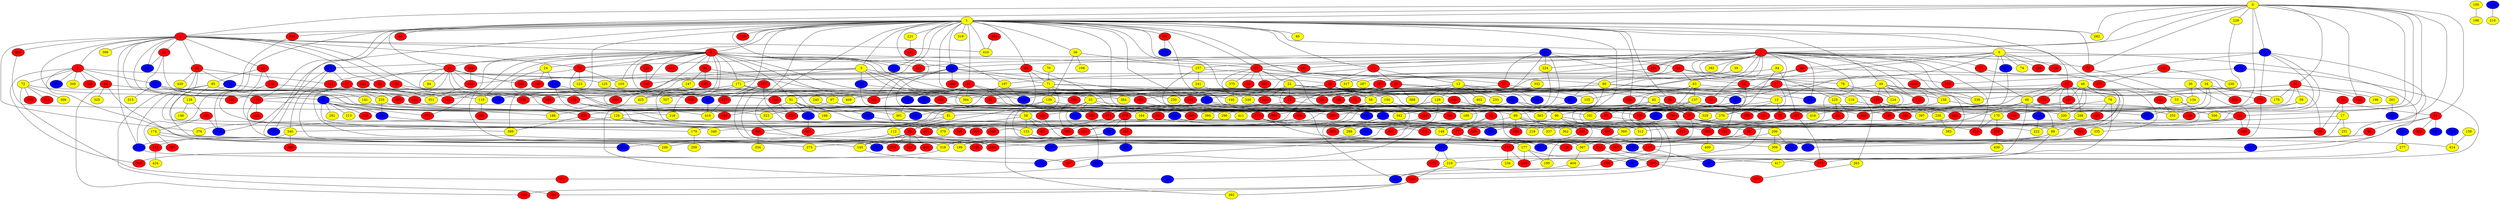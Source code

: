 graph {
0 [style = filled fillcolor = yellow];
1 [style = filled fillcolor = yellow];
2 [style = filled fillcolor = red];
3 [style = filled fillcolor = yellow];
4 [style = filled fillcolor = blue];
5 [style = filled fillcolor = blue];
6 [style = filled fillcolor = yellow];
7 [style = filled fillcolor = red];
8 [style = filled fillcolor = red];
9 [style = filled fillcolor = red];
10 [style = filled fillcolor = red];
11 [style = filled fillcolor = red];
12 [style = filled fillcolor = yellow];
13 [style = filled fillcolor = yellow];
14 [style = filled fillcolor = blue];
15 [style = filled fillcolor = red];
16 [style = filled fillcolor = red];
17 [style = filled fillcolor = yellow];
18 [style = filled fillcolor = blue];
19 [style = filled fillcolor = blue];
20 [style = filled fillcolor = red];
21 [style = filled fillcolor = red];
22 [style = filled fillcolor = yellow];
23 [style = filled fillcolor = red];
24 [style = filled fillcolor = yellow];
25 [style = filled fillcolor = red];
26 [style = filled fillcolor = red];
27 [style = filled fillcolor = red];
28 [style = filled fillcolor = red];
29 [style = filled fillcolor = red];
30 [style = filled fillcolor = yellow];
31 [style = filled fillcolor = red];
32 [style = filled fillcolor = red];
33 [style = filled fillcolor = yellow];
34 [style = filled fillcolor = yellow];
35 [style = filled fillcolor = red];
36 [style = filled fillcolor = yellow];
37 [style = filled fillcolor = red];
38 [style = filled fillcolor = red];
39 [style = filled fillcolor = yellow];
40 [style = filled fillcolor = yellow];
41 [style = filled fillcolor = blue];
42 [style = filled fillcolor = red];
43 [style = filled fillcolor = blue];
44 [style = filled fillcolor = blue];
45 [style = filled fillcolor = yellow];
46 [style = filled fillcolor = red];
47 [style = filled fillcolor = red];
48 [style = filled fillcolor = yellow];
49 [style = filled fillcolor = yellow];
50 [style = filled fillcolor = red];
51 [style = filled fillcolor = red];
52 [style = filled fillcolor = red];
53 [style = filled fillcolor = yellow];
54 [style = filled fillcolor = blue];
55 [style = filled fillcolor = red];
56 [style = filled fillcolor = yellow];
57 [style = filled fillcolor = red];
58 [style = filled fillcolor = yellow];
59 [style = filled fillcolor = yellow];
60 [style = filled fillcolor = yellow];
61 [style = filled fillcolor = red];
62 [style = filled fillcolor = red];
63 [style = filled fillcolor = yellow];
64 [style = filled fillcolor = red];
65 [style = filled fillcolor = red];
66 [style = filled fillcolor = red];
67 [style = filled fillcolor = blue];
68 [style = filled fillcolor = red];
69 [style = filled fillcolor = yellow];
70 [style = filled fillcolor = yellow];
71 [style = filled fillcolor = yellow];
72 [style = filled fillcolor = yellow];
73 [style = filled fillcolor = red];
74 [style = filled fillcolor = yellow];
75 [style = filled fillcolor = red];
76 [style = filled fillcolor = yellow];
77 [style = filled fillcolor = red];
78 [style = filled fillcolor = yellow];
79 [style = filled fillcolor = red];
80 [style = filled fillcolor = red];
81 [style = filled fillcolor = yellow];
82 [style = filled fillcolor = blue];
83 [style = filled fillcolor = red];
84 [style = filled fillcolor = yellow];
85 [style = filled fillcolor = yellow];
86 [style = filled fillcolor = red];
87 [style = filled fillcolor = red];
88 [style = filled fillcolor = blue];
89 [style = filled fillcolor = red];
90 [style = filled fillcolor = yellow];
91 [style = filled fillcolor = yellow];
92 [style = filled fillcolor = red];
93 [style = filled fillcolor = red];
94 [style = filled fillcolor = yellow];
95 [style = filled fillcolor = red];
96 [style = filled fillcolor = yellow];
97 [style = filled fillcolor = yellow];
98 [style = filled fillcolor = yellow];
99 [style = filled fillcolor = red];
100 [style = filled fillcolor = yellow];
101 [style = filled fillcolor = blue];
102 [style = filled fillcolor = red];
103 [style = filled fillcolor = yellow];
104 [style = filled fillcolor = red];
105 [style = filled fillcolor = red];
106 [style = filled fillcolor = yellow];
107 [style = filled fillcolor = red];
108 [style = filled fillcolor = red];
109 [style = filled fillcolor = red];
110 [style = filled fillcolor = yellow];
111 [style = filled fillcolor = red];
112 [style = filled fillcolor = yellow];
113 [style = filled fillcolor = blue];
114 [style = filled fillcolor = blue];
115 [style = filled fillcolor = red];
116 [style = filled fillcolor = red];
117 [style = filled fillcolor = red];
118 [style = filled fillcolor = red];
119 [style = filled fillcolor = yellow];
120 [style = filled fillcolor = red];
121 [style = filled fillcolor = blue];
122 [style = filled fillcolor = blue];
123 [style = filled fillcolor = yellow];
124 [style = filled fillcolor = yellow];
125 [style = filled fillcolor = yellow];
126 [style = filled fillcolor = yellow];
127 [style = filled fillcolor = blue];
128 [style = filled fillcolor = yellow];
129 [style = filled fillcolor = yellow];
130 [style = filled fillcolor = red];
131 [style = filled fillcolor = red];
132 [style = filled fillcolor = red];
133 [style = filled fillcolor = yellow];
134 [style = filled fillcolor = yellow];
135 [style = filled fillcolor = red];
136 [style = filled fillcolor = red];
137 [style = filled fillcolor = yellow];
138 [style = filled fillcolor = red];
139 [style = filled fillcolor = yellow];
140 [style = filled fillcolor = yellow];
141 [style = filled fillcolor = yellow];
142 [style = filled fillcolor = red];
143 [style = filled fillcolor = blue];
144 [style = filled fillcolor = red];
145 [style = filled fillcolor = yellow];
146 [style = filled fillcolor = yellow];
147 [style = filled fillcolor = yellow];
148 [style = filled fillcolor = yellow];
149 [style = filled fillcolor = red];
150 [style = filled fillcolor = yellow];
151 [style = filled fillcolor = red];
152 [style = filled fillcolor = red];
153 [style = filled fillcolor = red];
154 [style = filled fillcolor = blue];
155 [style = filled fillcolor = yellow];
156 [style = filled fillcolor = red];
157 [style = filled fillcolor = yellow];
158 [style = filled fillcolor = yellow];
159 [style = filled fillcolor = yellow];
160 [style = filled fillcolor = blue];
161 [style = filled fillcolor = red];
162 [style = filled fillcolor = red];
163 [style = filled fillcolor = red];
164 [style = filled fillcolor = yellow];
165 [style = filled fillcolor = red];
166 [style = filled fillcolor = yellow];
167 [style = filled fillcolor = red];
168 [style = filled fillcolor = red];
169 [style = filled fillcolor = blue];
170 [style = filled fillcolor = yellow];
171 [style = filled fillcolor = yellow];
172 [style = filled fillcolor = blue];
173 [style = filled fillcolor = red];
174 [style = filled fillcolor = yellow];
175 [style = filled fillcolor = red];
176 [style = filled fillcolor = yellow];
177 [style = filled fillcolor = yellow];
178 [style = filled fillcolor = red];
179 [style = filled fillcolor = yellow];
180 [style = filled fillcolor = yellow];
181 [style = filled fillcolor = blue];
182 [style = filled fillcolor = blue];
183 [style = filled fillcolor = red];
184 [style = filled fillcolor = red];
185 [style = filled fillcolor = red];
186 [style = filled fillcolor = red];
187 [style = filled fillcolor = blue];
188 [style = filled fillcolor = yellow];
189 [style = filled fillcolor = red];
190 [style = filled fillcolor = red];
191 [style = filled fillcolor = red];
192 [style = filled fillcolor = blue];
193 [style = filled fillcolor = blue];
194 [style = filled fillcolor = red];
195 [style = filled fillcolor = yellow];
196 [style = filled fillcolor = yellow];
197 [style = filled fillcolor = yellow];
198 [style = filled fillcolor = yellow];
199 [style = filled fillcolor = yellow];
200 [style = filled fillcolor = yellow];
201 [style = filled fillcolor = red];
202 [style = filled fillcolor = blue];
203 [style = filled fillcolor = red];
204 [style = filled fillcolor = blue];
205 [style = filled fillcolor = red];
206 [style = filled fillcolor = yellow];
207 [style = filled fillcolor = red];
208 [style = filled fillcolor = blue];
209 [style = filled fillcolor = yellow];
210 [style = filled fillcolor = yellow];
211 [style = filled fillcolor = red];
212 [style = filled fillcolor = red];
213 [style = filled fillcolor = yellow];
214 [style = filled fillcolor = red];
215 [style = filled fillcolor = blue];
216 [style = filled fillcolor = yellow];
217 [style = filled fillcolor = red];
218 [style = filled fillcolor = yellow];
219 [style = filled fillcolor = yellow];
220 [style = filled fillcolor = red];
221 [style = filled fillcolor = yellow];
222 [style = filled fillcolor = yellow];
223 [style = filled fillcolor = red];
224 [style = filled fillcolor = yellow];
225 [style = filled fillcolor = yellow];
226 [style = filled fillcolor = red];
227 [style = filled fillcolor = blue];
228 [style = filled fillcolor = yellow];
229 [style = filled fillcolor = red];
230 [style = filled fillcolor = yellow];
231 [style = filled fillcolor = yellow];
232 [style = filled fillcolor = red];
233 [style = filled fillcolor = yellow];
234 [style = filled fillcolor = yellow];
235 [style = filled fillcolor = yellow];
236 [style = filled fillcolor = yellow];
237 [style = filled fillcolor = red];
238 [style = filled fillcolor = red];
239 [style = filled fillcolor = red];
240 [style = filled fillcolor = yellow];
241 [style = filled fillcolor = yellow];
242 [style = filled fillcolor = blue];
243 [style = filled fillcolor = red];
244 [style = filled fillcolor = red];
245 [style = filled fillcolor = blue];
246 [style = filled fillcolor = yellow];
247 [style = filled fillcolor = red];
248 [style = filled fillcolor = red];
249 [style = filled fillcolor = red];
250 [style = filled fillcolor = blue];
251 [style = filled fillcolor = red];
252 [style = filled fillcolor = red];
253 [style = filled fillcolor = red];
254 [style = filled fillcolor = red];
255 [style = filled fillcolor = yellow];
256 [style = filled fillcolor = red];
257 [style = filled fillcolor = red];
258 [style = filled fillcolor = red];
259 [style = filled fillcolor = yellow];
260 [style = filled fillcolor = red];
261 [style = filled fillcolor = yellow];
262 [style = filled fillcolor = blue];
263 [style = filled fillcolor = yellow];
264 [style = filled fillcolor = red];
265 [style = filled fillcolor = red];
266 [style = filled fillcolor = blue];
267 [style = filled fillcolor = red];
268 [style = filled fillcolor = red];
269 [style = filled fillcolor = red];
270 [style = filled fillcolor = blue];
271 [style = filled fillcolor = red];
272 [style = filled fillcolor = blue];
273 [style = filled fillcolor = yellow];
274 [style = filled fillcolor = red];
275 [style = filled fillcolor = red];
276 [style = filled fillcolor = yellow];
277 [style = filled fillcolor = yellow];
278 [style = filled fillcolor = blue];
279 [style = filled fillcolor = blue];
280 [style = filled fillcolor = red];
281 [style = filled fillcolor = red];
282 [style = filled fillcolor = yellow];
283 [style = filled fillcolor = red];
284 [style = filled fillcolor = red];
285 [style = filled fillcolor = blue];
286 [style = filled fillcolor = blue];
287 [style = filled fillcolor = yellow];
288 [style = filled fillcolor = yellow];
289 [style = filled fillcolor = red];
290 [style = filled fillcolor = red];
291 [style = filled fillcolor = yellow];
292 [style = filled fillcolor = blue];
293 [style = filled fillcolor = red];
294 [style = filled fillcolor = red];
295 [style = filled fillcolor = red];
296 [style = filled fillcolor = yellow];
297 [style = filled fillcolor = red];
298 [style = filled fillcolor = yellow];
299 [style = filled fillcolor = blue];
300 [style = filled fillcolor = yellow];
301 [style = filled fillcolor = blue];
302 [style = filled fillcolor = blue];
303 [style = filled fillcolor = red];
304 [style = filled fillcolor = blue];
305 [style = filled fillcolor = blue];
306 [style = filled fillcolor = red];
307 [style = filled fillcolor = blue];
308 [style = filled fillcolor = red];
309 [style = filled fillcolor = yellow];
310 [style = filled fillcolor = red];
311 [style = filled fillcolor = red];
312 [style = filled fillcolor = yellow];
313 [style = filled fillcolor = blue];
314 [style = filled fillcolor = red];
315 [style = filled fillcolor = yellow];
316 [style = filled fillcolor = red];
317 [style = filled fillcolor = yellow];
318 [style = filled fillcolor = yellow];
319 [style = filled fillcolor = yellow];
320 [style = filled fillcolor = yellow];
321 [style = filled fillcolor = red];
322 [style = filled fillcolor = blue];
323 [style = filled fillcolor = yellow];
324 [style = filled fillcolor = red];
325 [style = filled fillcolor = red];
326 [style = filled fillcolor = red];
327 [style = filled fillcolor = red];
328 [style = filled fillcolor = red];
329 [style = filled fillcolor = yellow];
330 [style = filled fillcolor = red];
331 [style = filled fillcolor = yellow];
332 [style = filled fillcolor = yellow];
333 [style = filled fillcolor = red];
334 [style = filled fillcolor = yellow];
335 [style = filled fillcolor = yellow];
336 [style = filled fillcolor = red];
337 [style = filled fillcolor = yellow];
338 [style = filled fillcolor = yellow];
339 [style = filled fillcolor = yellow];
340 [style = filled fillcolor = yellow];
341 [style = filled fillcolor = red];
342 [style = filled fillcolor = yellow];
343 [style = filled fillcolor = red];
344 [style = filled fillcolor = blue];
345 [style = filled fillcolor = blue];
346 [style = filled fillcolor = yellow];
347 [style = filled fillcolor = blue];
348 [style = filled fillcolor = red];
349 [style = filled fillcolor = red];
350 [style = filled fillcolor = red];
351 [style = filled fillcolor = yellow];
352 [style = filled fillcolor = red];
353 [style = filled fillcolor = red];
354 [style = filled fillcolor = red];
355 [style = filled fillcolor = red];
356 [style = filled fillcolor = yellow];
357 [style = filled fillcolor = yellow];
358 [style = filled fillcolor = blue];
359 [style = filled fillcolor = red];
360 [style = filled fillcolor = yellow];
361 [style = filled fillcolor = yellow];
362 [style = filled fillcolor = yellow];
363 [style = filled fillcolor = yellow];
364 [style = filled fillcolor = yellow];
365 [style = filled fillcolor = red];
366 [style = filled fillcolor = yellow];
367 [style = filled fillcolor = yellow];
368 [style = filled fillcolor = yellow];
369 [style = filled fillcolor = red];
370 [style = filled fillcolor = yellow];
371 [style = filled fillcolor = red];
372 [style = filled fillcolor = red];
373 [style = filled fillcolor = red];
374 [style = filled fillcolor = red];
375 [style = filled fillcolor = blue];
376 [style = filled fillcolor = yellow];
377 [style = filled fillcolor = red];
378 [style = filled fillcolor = red];
379 [style = filled fillcolor = yellow];
380 [style = filled fillcolor = red];
381 [style = filled fillcolor = red];
382 [style = filled fillcolor = yellow];
383 [style = filled fillcolor = yellow];
384 [style = filled fillcolor = yellow];
385 [style = filled fillcolor = blue];
386 [style = filled fillcolor = red];
387 [style = filled fillcolor = red];
388 [style = filled fillcolor = red];
389 [style = filled fillcolor = yellow];
390 [style = filled fillcolor = blue];
391 [style = filled fillcolor = red];
392 [style = filled fillcolor = yellow];
393 [style = filled fillcolor = red];
394 [style = filled fillcolor = yellow];
395 [style = filled fillcolor = red];
396 [style = filled fillcolor = yellow];
397 [style = filled fillcolor = yellow];
398 [style = filled fillcolor = red];
399 [style = filled fillcolor = red];
400 [style = filled fillcolor = yellow];
401 [style = filled fillcolor = red];
402 [style = filled fillcolor = yellow];
403 [style = filled fillcolor = red];
404 [style = filled fillcolor = yellow];
405 [style = filled fillcolor = red];
406 [style = filled fillcolor = red];
407 [style = filled fillcolor = blue];
408 [style = filled fillcolor = blue];
409 [style = filled fillcolor = yellow];
410 [style = filled fillcolor = yellow];
411 [style = filled fillcolor = yellow];
412 [style = filled fillcolor = red];
413 [style = filled fillcolor = red];
414 [style = filled fillcolor = yellow];
415 [style = filled fillcolor = red];
416 [style = filled fillcolor = yellow];
417 [style = filled fillcolor = yellow];
418 [style = filled fillcolor = red];
419 [style = filled fillcolor = yellow];
420 [style = filled fillcolor = red];
421 [style = filled fillcolor = red];
422 [style = filled fillcolor = red];
423 [style = filled fillcolor = red];
424 [style = filled fillcolor = yellow];
425 [style = filled fillcolor = yellow];
426 [style = filled fillcolor = red];
427 [style = filled fillcolor = blue];
428 [style = filled fillcolor = blue];
429 [style = filled fillcolor = yellow];
430 [style = filled fillcolor = yellow];
0 -- 7;
0 -- 5;
0 -- 2;
0 -- 1;
0 -- 10;
0 -- 31;
0 -- 54;
0 -- 61;
0 -- 73;
0 -- 133;
0 -- 161;
0 -- 220;
0 -- 228;
0 -- 282;
0 -- 294;
0 -- 341;
0 -- 385;
1 -- 2;
1 -- 3;
1 -- 4;
1 -- 7;
1 -- 9;
1 -- 11;
1 -- 14;
1 -- 15;
1 -- 19;
1 -- 25;
1 -- 28;
1 -- 29;
1 -- 36;
1 -- 38;
1 -- 40;
1 -- 49;
1 -- 52;
1 -- 53;
1 -- 65;
1 -- 66;
1 -- 73;
1 -- 93;
1 -- 99;
1 -- 103;
1 -- 104;
1 -- 117;
1 -- 153;
1 -- 173;
1 -- 182;
1 -- 197;
1 -- 199;
1 -- 216;
1 -- 217;
1 -- 221;
1 -- 239;
1 -- 246;
1 -- 269;
1 -- 282;
1 -- 304;
1 -- 306;
1 -- 314;
1 -- 319;
1 -- 381;
1 -- 391;
1 -- 410;
2 -- 4;
2 -- 8;
2 -- 9;
2 -- 21;
2 -- 32;
2 -- 42;
2 -- 79;
2 -- 95;
2 -- 101;
2 -- 108;
2 -- 173;
2 -- 262;
2 -- 284;
2 -- 325;
2 -- 376;
2 -- 390;
2 -- 396;
2 -- 410;
3 -- 33;
3 -- 41;
3 -- 142;
3 -- 171;
3 -- 187;
3 -- 317;
3 -- 330;
4 -- 58;
4 -- 188;
4 -- 213;
4 -- 250;
4 -- 258;
4 -- 291;
4 -- 372;
4 -- 389;
5 -- 14;
5 -- 82;
5 -- 168;
5 -- 175;
5 -- 283;
5 -- 387;
6 -- 13;
6 -- 15;
6 -- 20;
6 -- 74;
6 -- 227;
6 -- 289;
6 -- 299;
6 -- 307;
6 -- 336;
6 -- 394;
7 -- 11;
7 -- 26;
7 -- 27;
7 -- 35;
7 -- 60;
7 -- 73;
7 -- 79;
7 -- 87;
7 -- 115;
7 -- 140;
7 -- 155;
7 -- 157;
7 -- 224;
7 -- 225;
7 -- 264;
7 -- 279;
7 -- 287;
7 -- 294;
7 -- 338;
7 -- 381;
7 -- 382;
7 -- 383;
7 -- 403;
7 -- 409;
7 -- 418;
8 -- 64;
8 -- 67;
8 -- 72;
8 -- 125;
8 -- 272;
8 -- 274;
8 -- 300;
8 -- 326;
8 -- 369;
9 -- 10;
9 -- 14;
9 -- 15;
9 -- 18;
9 -- 19;
9 -- 24;
9 -- 56;
9 -- 79;
9 -- 80;
9 -- 83;
9 -- 91;
9 -- 92;
9 -- 119;
9 -- 136;
9 -- 171;
9 -- 223;
9 -- 256;
9 -- 273;
9 -- 310;
9 -- 364;
9 -- 372;
9 -- 391;
9 -- 415;
9 -- 425;
10 -- 26;
10 -- 51;
10 -- 94;
10 -- 118;
10 -- 132;
10 -- 244;
10 -- 269;
10 -- 309;
10 -- 330;
11 -- 12;
11 -- 25;
11 -- 26;
11 -- 184;
12 -- 13;
12 -- 41;
12 -- 47;
12 -- 88;
12 -- 129;
12 -- 211;
12 -- 233;
12 -- 242;
12 -- 402;
13 -- 69;
13 -- 75;
13 -- 276;
14 -- 71;
14 -- 81;
14 -- 191;
14 -- 259;
14 -- 401;
14 -- 406;
15 -- 22;
15 -- 23;
15 -- 50;
15 -- 57;
15 -- 90;
15 -- 197;
15 -- 297;
15 -- 370;
15 -- 393;
15 -- 423;
16 -- 17;
16 -- 61;
16 -- 86;
17 -- 148;
17 -- 231;
17 -- 274;
18 -- 37;
18 -- 304;
18 -- 340;
20 -- 23;
20 -- 29;
20 -- 86;
21 -- 126;
21 -- 189;
21 -- 390;
22 -- 29;
22 -- 45;
22 -- 54;
22 -- 104;
22 -- 155;
22 -- 416;
22 -- 423;
23 -- 51;
23 -- 110;
23 -- 411;
24 -- 114;
24 -- 165;
24 -- 398;
25 -- 82;
25 -- 186;
25 -- 363;
25 -- 368;
25 -- 379;
26 -- 33;
26 -- 35;
26 -- 38;
26 -- 56;
26 -- 91;
26 -- 109;
26 -- 150;
26 -- 256;
27 -- 28;
27 -- 131;
27 -- 158;
27 -- 361;
28 -- 313;
29 -- 69;
29 -- 188;
30 -- 134;
30 -- 388;
31 -- 56;
31 -- 59;
31 -- 163;
31 -- 176;
31 -- 196;
31 -- 261;
31 -- 281;
32 -- 85;
32 -- 133;
32 -- 138;
33 -- 44;
33 -- 54;
33 -- 126;
33 -- 202;
33 -- 301;
34 -- 45;
34 -- 278;
34 -- 324;
34 -- 341;
34 -- 343;
35 -- 130;
36 -- 106;
36 -- 139;
36 -- 157;
37 -- 119;
37 -- 235;
37 -- 283;
37 -- 325;
38 -- 55;
38 -- 156;
38 -- 329;
38 -- 331;
38 -- 353;
39 -- 90;
41 -- 178;
41 -- 180;
41 -- 200;
42 -- 111;
42 -- 113;
42 -- 179;
42 -- 346;
42 -- 429;
43 -- 46;
43 -- 57;
43 -- 224;
43 -- 260;
43 -- 263;
43 -- 380;
43 -- 415;
45 -- 47;
45 -- 58;
45 -- 329;
45 -- 331;
46 -- 63;
46 -- 78;
46 -- 243;
46 -- 307;
47 -- 86;
47 -- 98;
47 -- 206;
47 -- 219;
47 -- 267;
48 -- 76;
48 -- 97;
48 -- 107;
48 -- 117;
48 -- 162;
48 -- 170;
48 -- 200;
48 -- 335;
49 -- 53;
49 -- 98;
49 -- 115;
49 -- 124;
49 -- 135;
49 -- 186;
49 -- 223;
51 -- 220;
51 -- 264;
52 -- 60;
52 -- 92;
52 -- 98;
52 -- 107;
52 -- 175;
52 -- 176;
52 -- 200;
52 -- 232;
52 -- 296;
52 -- 298;
53 -- 161;
53 -- 399;
54 -- 345;
54 -- 393;
54 -- 403;
55 -- 152;
55 -- 420;
56 -- 62;
56 -- 81;
56 -- 193;
57 -- 312;
57 -- 328;
57 -- 408;
58 -- 83;
58 -- 89;
58 -- 133;
58 -- 380;
59 -- 355;
59 -- 356;
60 -- 248;
60 -- 278;
60 -- 337;
60 -- 397;
61 -- 68;
61 -- 333;
61 -- 407;
61 -- 427;
62 -- 77;
62 -- 148;
63 -- 137;
63 -- 180;
63 -- 249;
63 -- 306;
63 -- 338;
64 -- 145;
64 -- 293;
64 -- 320;
64 -- 328;
65 -- 143;
65 -- 252;
65 -- 255;
65 -- 355;
65 -- 358;
65 -- 364;
66 -- 71;
66 -- 89;
66 -- 125;
66 -- 136;
66 -- 217;
67 -- 97;
67 -- 172;
67 -- 191;
67 -- 229;
67 -- 315;
68 -- 347;
69 -- 105;
69 -- 195;
69 -- 237;
69 -- 265;
69 -- 365;
70 -- 71;
71 -- 118;
71 -- 135;
71 -- 139;
71 -- 140;
71 -- 160;
71 -- 173;
71 -- 342;
72 -- 142;
72 -- 214;
72 -- 366;
72 -- 371;
72 -- 378;
73 -- 134;
75 -- 83;
76 -- 156;
76 -- 205;
76 -- 245;
77 -- 117;
77 -- 160;
77 -- 181;
78 -- 124;
79 -- 103;
79 -- 111;
79 -- 123;
79 -- 144;
80 -- 147;
80 -- 183;
80 -- 242;
81 -- 112;
81 -- 182;
82 -- 132;
82 -- 152;
82 -- 189;
84 -- 167;
84 -- 203;
84 -- 350;
85 -- 101;
85 -- 128;
85 -- 141;
85 -- 254;
87 -- 275;
88 -- 96;
88 -- 190;
88 -- 316;
89 -- 101;
89 -- 102;
89 -- 145;
89 -- 226;
89 -- 274;
89 -- 283;
90 -- 96;
90 -- 276;
90 -- 279;
90 -- 364;
90 -- 391;
91 -- 121;
91 -- 144;
91 -- 166;
91 -- 271;
91 -- 286;
95 -- 348;
95 -- 351;
96 -- 105;
96 -- 162;
96 -- 179;
96 -- 312;
96 -- 393;
97 -- 229;
97 -- 281;
97 -- 385;
98 -- 151;
98 -- 253;
98 -- 280;
99 -- 350;
99 -- 375;
100 -- 198;
101 -- 237;
104 -- 203;
104 -- 374;
105 -- 181;
107 -- 416;
108 -- 163;
108 -- 238;
109 -- 131;
110 -- 397;
112 -- 246;
112 -- 270;
113 -- 151;
113 -- 186;
114 -- 148;
114 -- 409;
115 -- 164;
115 -- 352;
116 -- 158;
117 -- 245;
117 -- 301;
118 -- 216;
118 -- 419;
119 -- 268;
120 -- 136;
121 -- 421;
122 -- 145;
125 -- 260;
126 -- 376;
126 -- 379;
126 -- 387;
127 -- 243;
127 -- 373;
128 -- 146;
128 -- 149;
129 -- 270;
129 -- 323;
129 -- 367;
129 -- 374;
130 -- 302;
130 -- 413;
132 -- 222;
132 -- 340;
133 -- 267;
134 -- 405;
135 -- 170;
135 -- 190;
135 -- 236;
135 -- 343;
137 -- 168;
137 -- 169;
137 -- 252;
137 -- 350;
138 -- 142;
138 -- 395;
139 -- 305;
139 -- 354;
139 -- 392;
141 -- 164;
142 -- 296;
143 -- 290;
145 -- 313;
147 -- 359;
148 -- 177;
149 -- 174;
149 -- 304;
150 -- 308;
150 -- 331;
151 -- 234;
151 -- 248;
154 -- 210;
155 -- 363;
157 -- 241;
157 -- 287;
157 -- 428;
158 -- 203;
158 -- 356;
159 -- 414;
160 -- 219;
160 -- 311;
161 -- 222;
161 -- 346;
161 -- 388;
162 -- 199;
162 -- 239;
163 -- 354;
165 -- 184;
165 -- 389;
167 -- 259;
167 -- 262;
167 -- 425;
170 -- 212;
170 -- 418;
171 -- 172;
171 -- 193;
171 -- 238;
171 -- 307;
171 -- 357;
173 -- 318;
173 -- 352;
173 -- 422;
174 -- 207;
174 -- 305;
174 -- 414;
175 -- 255;
175 -- 309;
177 -- 195;
177 -- 248;
177 -- 299;
178 -- 192;
178 -- 211;
178 -- 251;
179 -- 209;
183 -- 322;
183 -- 425;
184 -- 223;
185 -- 230;
185 -- 275;
186 -- 360;
187 -- 276;
187 -- 384;
189 -- 253;
190 -- 399;
192 -- 318;
194 -- 330;
197 -- 242;
197 -- 303;
201 -- 255;
202 -- 302;
203 -- 218;
203 -- 271;
203 -- 373;
204 -- 414;
205 -- 362;
206 -- 309;
206 -- 344;
206 -- 345;
208 -- 222;
211 -- 273;
211 -- 292;
212 -- 430;
215 -- 277;
217 -- 218;
217 -- 337;
217 -- 347;
217 -- 420;
219 -- 249;
221 -- 247;
224 -- 290;
225 -- 318;
225 -- 321;
227 -- 354;
228 -- 338;
229 -- 316;
229 -- 389;
235 -- 250;
235 -- 394;
236 -- 383;
240 -- 374;
241 -- 339;
244 -- 295;
249 -- 254;
249 -- 293;
249 -- 392;
250 -- 303;
251 -- 266;
252 -- 288;
253 -- 280;
256 -- 380;
257 -- 292;
257 -- 327;
257 -- 348;
257 -- 418;
260 -- 411;
261 -- 285;
262 -- 419;
263 -- 377;
267 -- 373;
267 -- 417;
276 -- 360;
277 -- 417;
280 -- 322;
280 -- 377;
284 -- 361;
286 -- 362;
294 -- 317;
295 -- 323;
298 -- 312;
301 -- 371;
303 -- 334;
303 -- 426;
307 -- 342;
308 -- 398;
314 -- 412;
318 -- 369;
321 -- 365;
327 -- 419;
330 -- 351;
332 -- 384;
335 -- 344;
335 -- 426;
339 -- 405;
340 -- 386;
340 -- 412;
343 -- 395;
349 -- 410;
353 -- 428;
358 -- 361;
360 -- 367;
365 -- 400;
367 -- 404;
374 -- 401;
393 -- 427;
404 -- 428;
412 -- 424;
}
